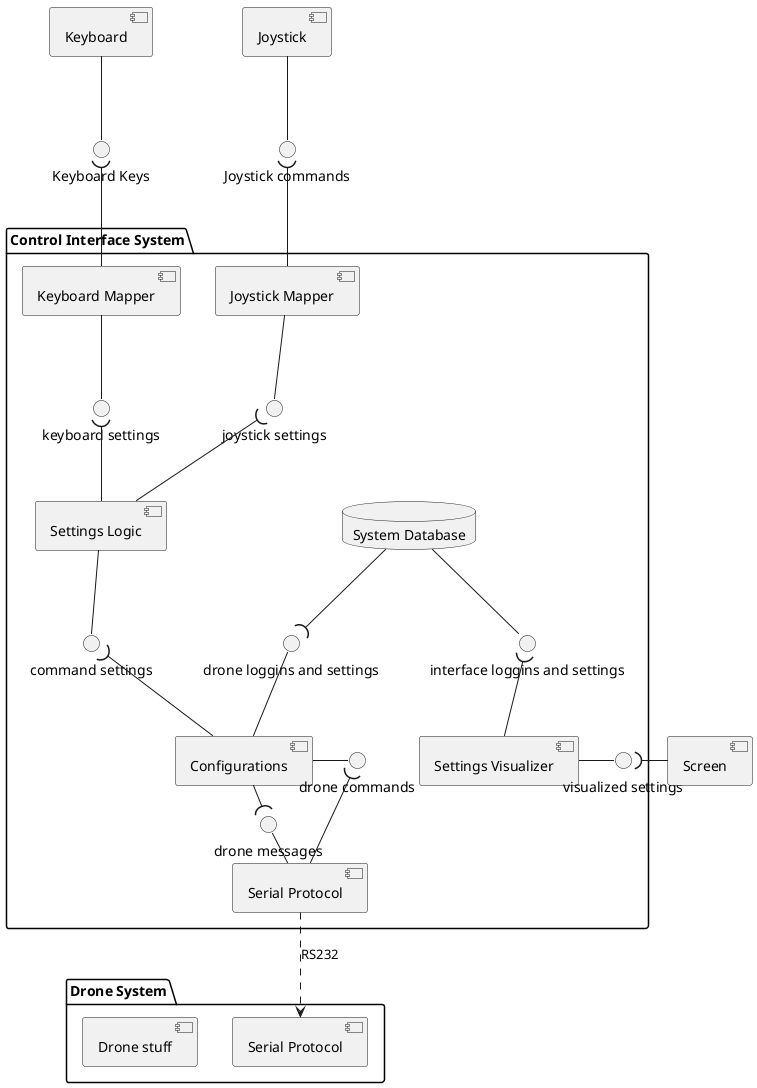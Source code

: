 @startuml "Component Diagram ESL Drone"

component "Screen" as screen
component "Keyboard" as keyboard
component "Joystick" as joystick

interface "Keyboard Keys" as keyboardKeys
interface "Joystick commands" as joystickCommands 

package "Control Interface System" {
    component "Joystick Mapper" as joyStickMapper
    component "Keyboard Mapper" as keyboardMapper
    component "Settings Logic" as settingsLogic
    component "Configurations" as configurations
    component "Settings Visualizer" as settingsVisualizer
    component "Serial Protocol" as serialProtocol

    interface "joystick settings" as joystickSettings
    interface "keyboard settings" as keyboardSetings
    interface "drone commands" as droneCommands
    interface "drone messages" as droneMessages
    interface "drone loggins and settings" as droneLogginsSettings
    interface "interface loggins and settings" as interfaceLogginsSettings

    interface "command settings" as commandSettings
    interface "visualized settings" as visualizedSettings
    database  "System Database" as systemDatabase
}
package "Drone System" {
    component "Serial Protocol" as serialProtocol2
    component "Drone stuff" as droneStuff
}

joyStickMapper -- joystickSettings
joystickSettings )-- settingsLogic

keyboardMapper -- keyboardSetings
keyboardSetings )-- settingsLogic

settingsLogic -- commandSettings
commandSettings )-- configurations

configurations -right- droneCommands
droneCommands )-- serialProtocol

serialProtocol -left- droneMessages
droneMessages )-left- configurations

configurations -up- droneLogginsSettings
droneLogginsSettings )-up-systemDatabase

systemDatabase -- interfaceLogginsSettings
interfaceLogginsSettings )--settingsVisualizer

settingsVisualizer -right- visualizedSettings
visualizedSettings )-right- screen

keyboard -- keyboardKeys
keyboardKeys )-- keyboardMapper

joystick -- joystickCommands
joystickCommands )--joyStickMapper

serialProtocol .down.> serialProtocol2: RS232

@enduml
